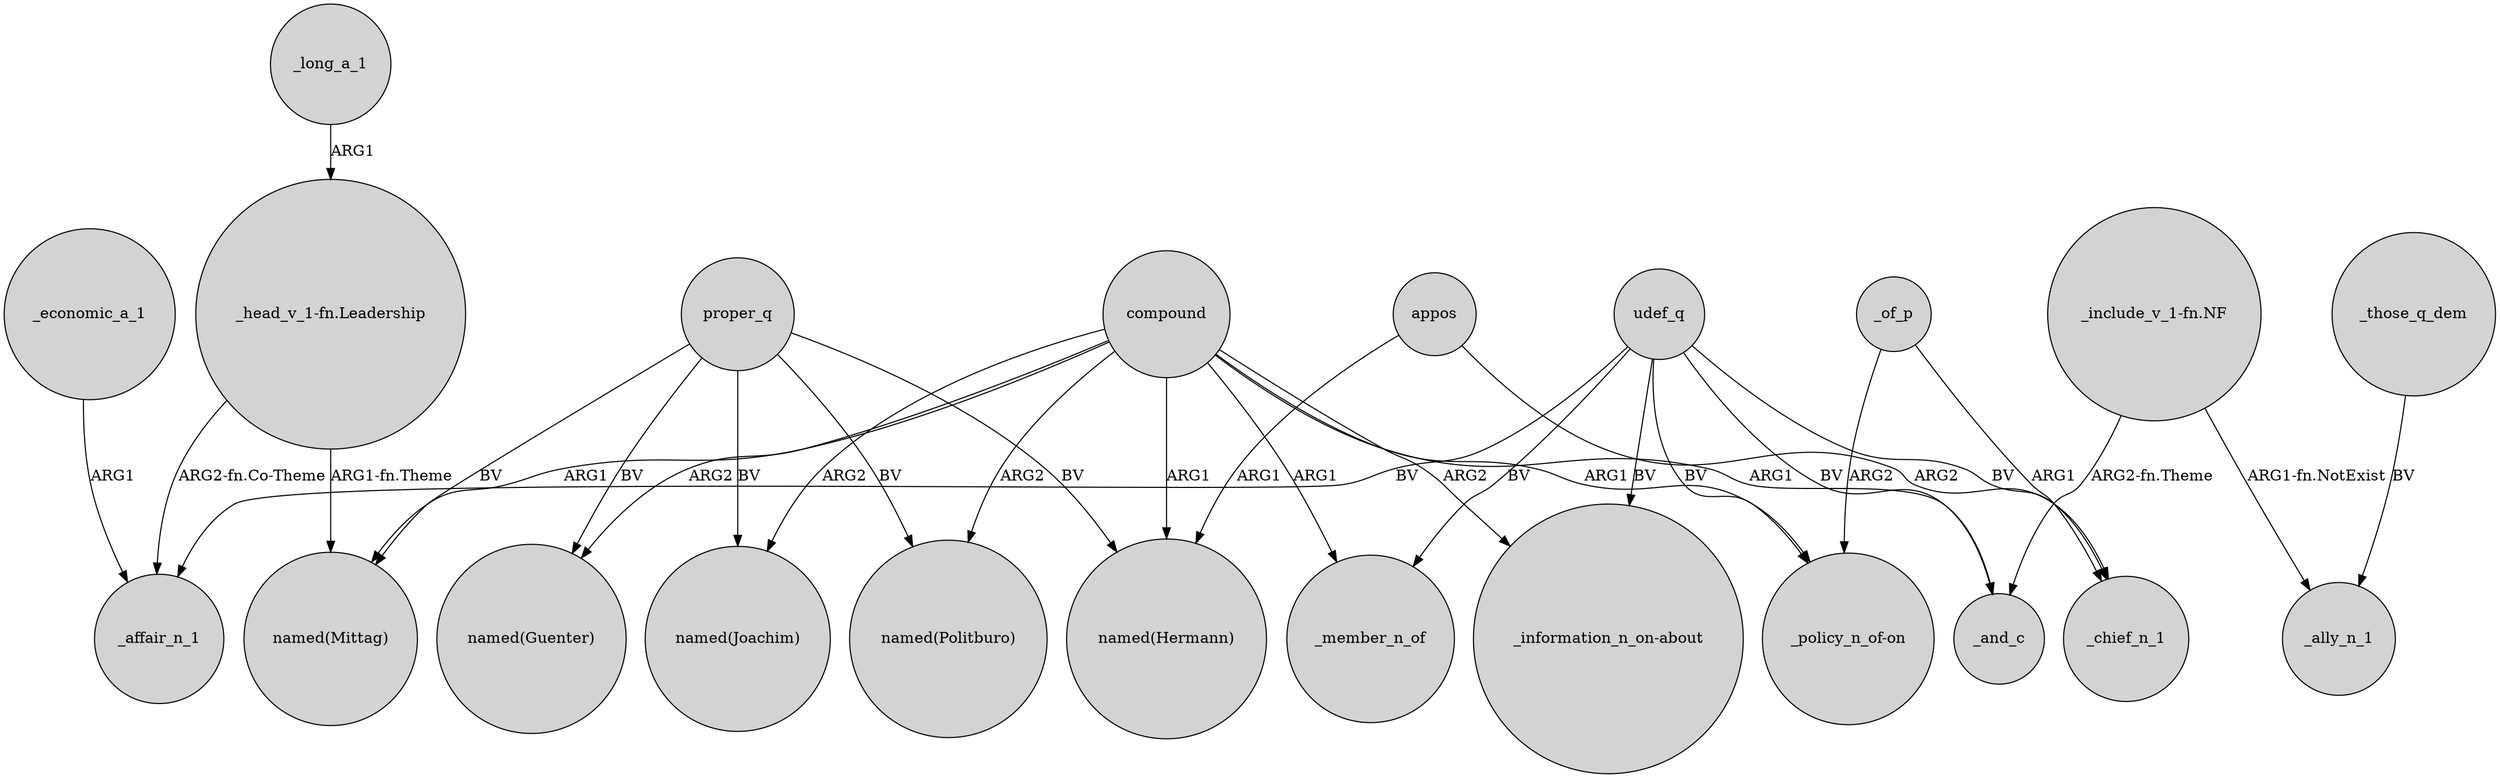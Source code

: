 digraph {
	node [shape=circle style=filled]
	compound -> "named(Guenter)" [label=ARG2]
	compound -> "named(Mittag)" [label=ARG1]
	compound -> "named(Politburo)" [label=ARG2]
	proper_q -> "named(Politburo)" [label=BV]
	compound -> "_information_n_on-about" [label=ARG2]
	appos -> _chief_n_1 [label=ARG2]
	udef_q -> _affair_n_1 [label=BV]
	_economic_a_1 -> _affair_n_1 [label=ARG1]
	compound -> "named(Joachim)" [label=ARG2]
	_of_p -> "_policy_n_of-on" [label=ARG2]
	_those_q_dem -> _ally_n_1 [label=BV]
	_long_a_1 -> "_head_v_1-fn.Leadership" [label=ARG1]
	proper_q -> "named(Mittag)" [label=BV]
	compound -> "named(Hermann)" [label=ARG1]
	_of_p -> _chief_n_1 [label=ARG1]
	udef_q -> "_policy_n_of-on" [label=BV]
	"_head_v_1-fn.Leadership" -> "named(Mittag)" [label="ARG1-fn.Theme"]
	proper_q -> "named(Guenter)" [label=BV]
	udef_q -> "_information_n_on-about" [label=BV]
	udef_q -> _chief_n_1 [label=BV]
	compound -> "_policy_n_of-on" [label=ARG1]
	proper_q -> "named(Hermann)" [label=BV]
	udef_q -> _member_n_of [label=BV]
	compound -> _and_c [label=ARG1]
	"_include_v_1-fn.NF" -> _and_c [label="ARG2-fn.Theme"]
	appos -> "named(Hermann)" [label=ARG1]
	udef_q -> _and_c [label=BV]
	"_include_v_1-fn.NF" -> _ally_n_1 [label="ARG1-fn.NotExist"]
	"_head_v_1-fn.Leadership" -> _affair_n_1 [label="ARG2-fn.Co-Theme"]
	proper_q -> "named(Joachim)" [label=BV]
	compound -> _member_n_of [label=ARG1]
}
